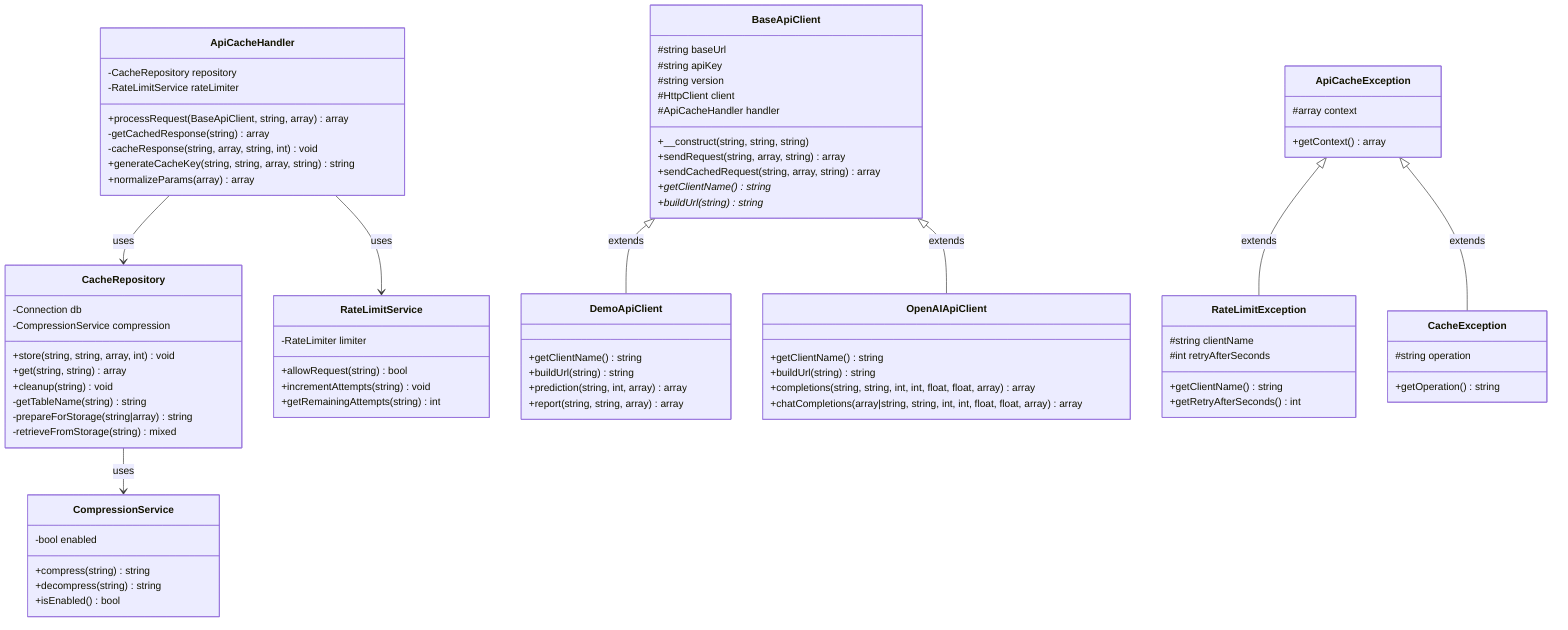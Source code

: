 classDiagram
    class ApiCacheHandler {
        -CacheRepository repository
        -RateLimitService rateLimiter
        +processRequest(BaseApiClient, string, array) array
        -getCachedResponse(string) array
        -cacheResponse(string, array, string, int) void
        +generateCacheKey(string, string, array, string) string
        +normalizeParams(array) array
    }
    
    class BaseApiClient {
        #string baseUrl
        #string apiKey
        #string version
        #HttpClient client
        #ApiCacheHandler handler
        +__construct(string, string, string)
        +sendRequest(string, array, string) array
        +sendCachedRequest(string, array, string) array
        +getClientName()* string
        +buildUrl(string)* string
    }
    
    class CacheRepository {
        -Connection db
        -CompressionService compression
        +store(string, string, array, int) void
        +get(string, string) array
        +cleanup(string) void
        -getTableName(string) string
        -prepareForStorage(string|array) string
        -retrieveFromStorage(string) mixed
    }
    
    class RateLimitService {
        -RateLimiter limiter
        +allowRequest(string) bool
        +incrementAttempts(string) void
        +getRemainingAttempts(string) int
    }
    
    class CompressionService {
        -bool enabled
        +compress(string) string
        +decompress(string) string
        +isEnabled() bool
    }
    
    class DemoApiClient {
        +getClientName() string
        +buildUrl(string) string
        +prediction(string, int, array) array
        +report(string, string, array) array
    }
    
    class OpenAIApiClient {
        +getClientName() string
        +buildUrl(string) string
        +completions(string, string, int, int, float, float, array) array
        +chatCompletions(array|string, string, int, int, float, float, array) array
    }
    
    class ApiCacheException {
        #array context
        +getContext() array
    }
    
    class RateLimitException {
        #string clientName
        #int retryAfterSeconds
        +getClientName() string
        +getRetryAfterSeconds() int
    }
    
    class CacheException {
        #string operation
        +getOperation() string
    }
    
    ApiCacheHandler --> CacheRepository : uses
    ApiCacheHandler --> RateLimitService : uses
    CacheRepository --> CompressionService : uses
    BaseApiClient <|-- DemoApiClient : extends
    BaseApiClient <|-- OpenAIApiClient : extends
    ApiCacheException <|-- RateLimitException : extends
    ApiCacheException <|-- CacheException : extends